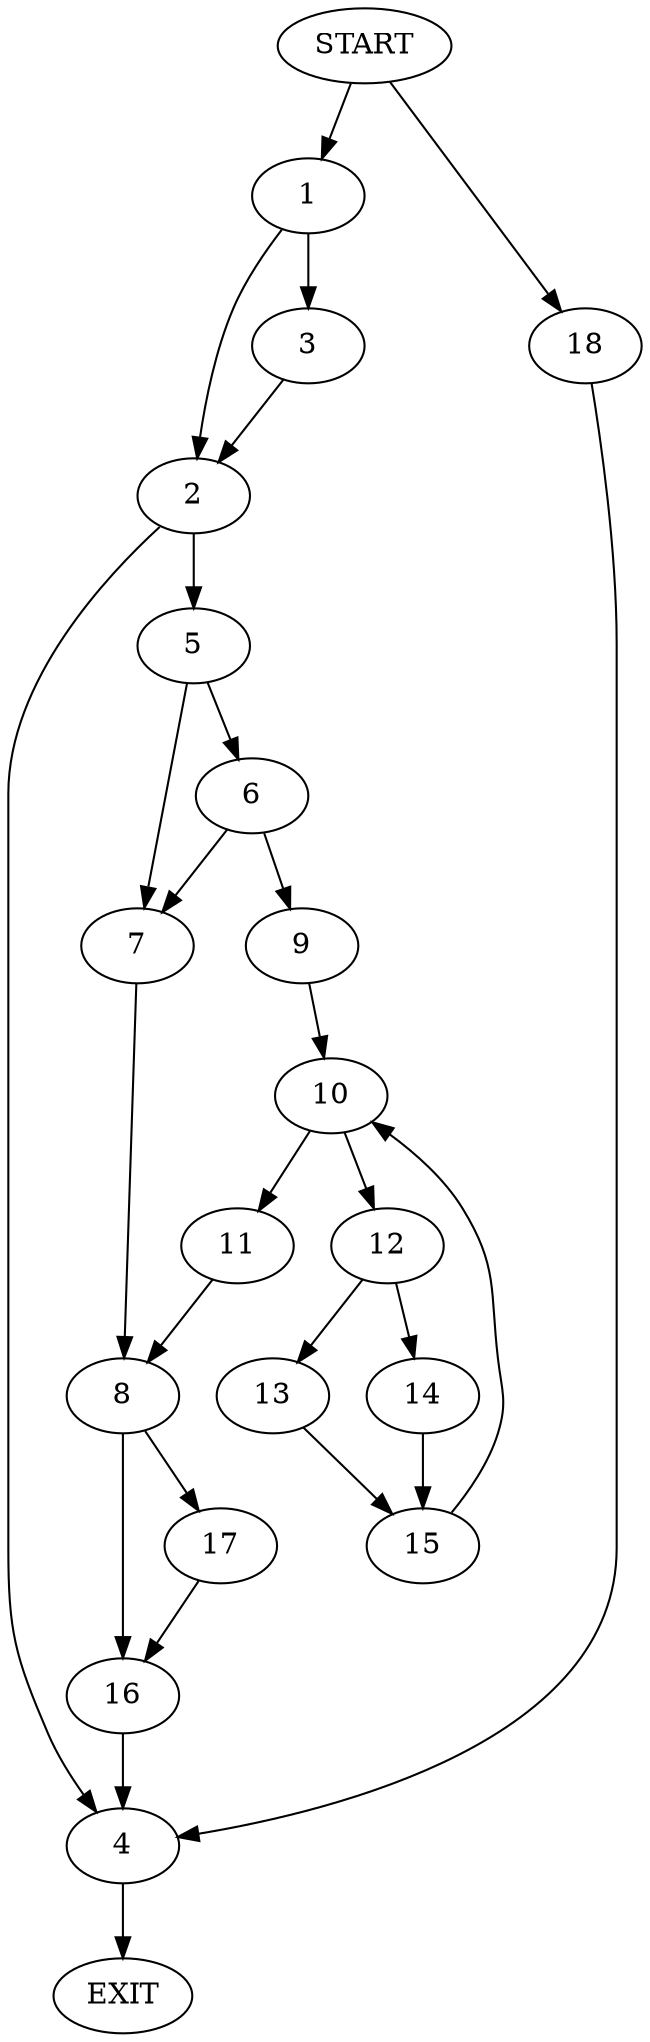 digraph {
0 [label="START"]
19 [label="EXIT"]
0 -> 1
1 -> 2
1 -> 3
3 -> 2
2 -> 4
2 -> 5
5 -> 6
5 -> 7
4 -> 19
7 -> 8
6 -> 9
6 -> 7
9 -> 10
10 -> 11
10 -> 12
11 -> 8
12 -> 13
12 -> 14
13 -> 15
14 -> 15
15 -> 10
8 -> 16
8 -> 17
16 -> 4
17 -> 16
0 -> 18
18 -> 4
}

